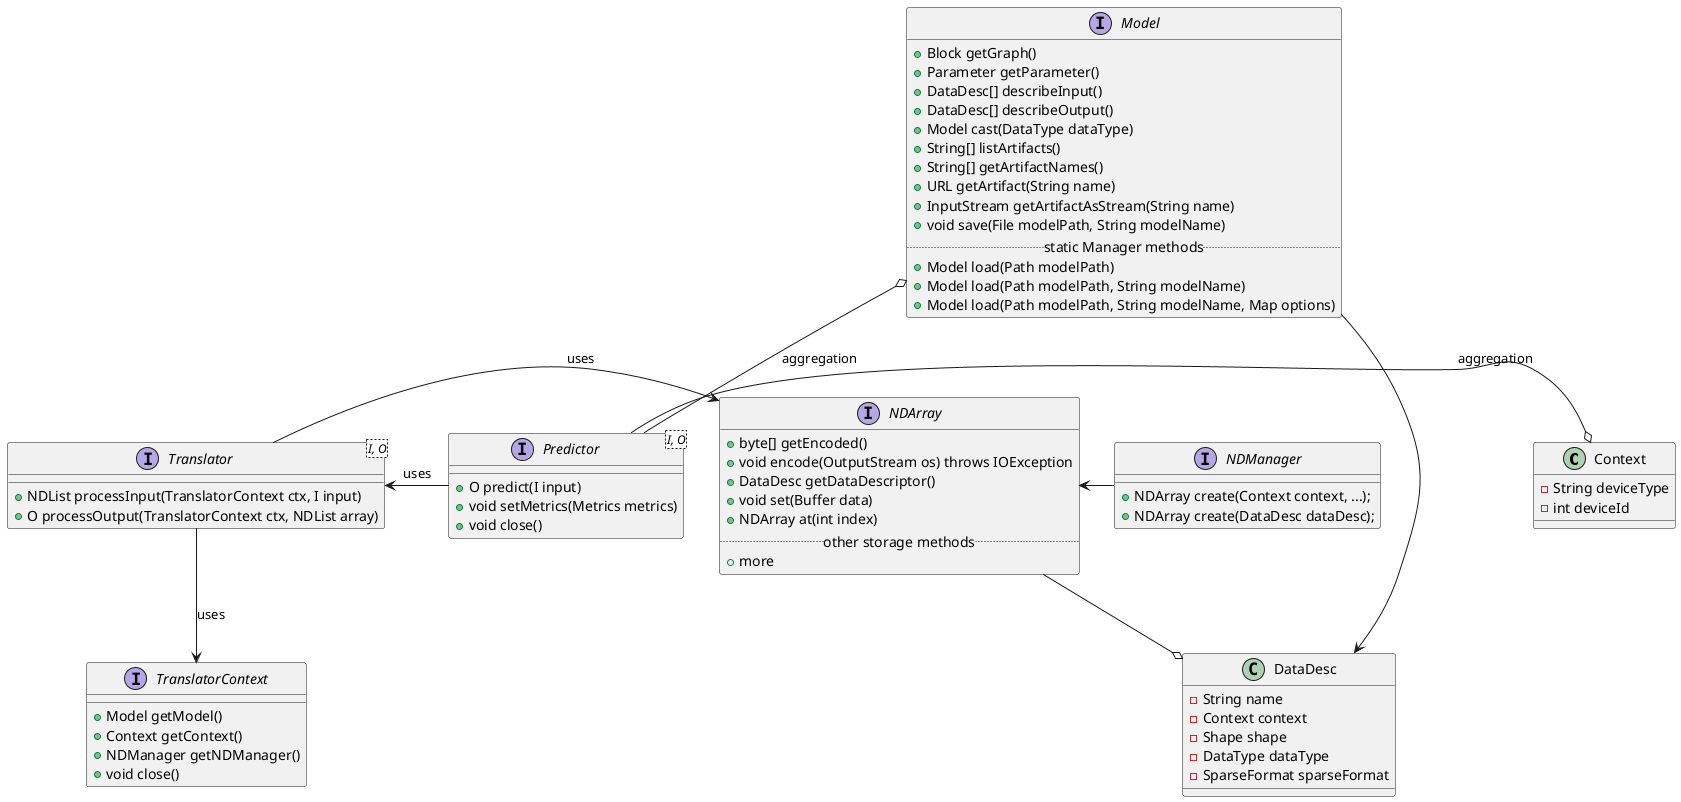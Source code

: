 @startuml
class Context {
	-String deviceType
	-int deviceId
}

class DataDesc {
	-String name
	-Context context
	-Shape shape
	-DataType dataType
	-SparseFormat sparseFormat
}

interface Model {
    +Block getGraph()
    +Parameter getParameter()
    +DataDesc[] describeInput()
    +DataDesc[] describeOutput()
    +Model cast(DataType dataType)
    +String[] listArtifacts()
    +String[] getArtifactNames()
    +URL getArtifact(String name)
    +InputStream getArtifactAsStream(String name)
    +void save(File modelPath, String modelName)
	.. static Manager methods ..
    +Model load(Path modelPath)
    +Model load(Path modelPath, String modelName)
    +Model load(Path modelPath, String modelName, Map options)
}

interface Translator<I, O> {
    +NDList processInput(TranslatorContext ctx, I input)
    +O processOutput(TranslatorContext ctx, NDList array)
}

interface Predictor<I, O> {
    +O predict(I input)
    +void setMetrics(Metrics metrics)
    +void close()
}

interface TranslatorContext {
    +Model getModel()
    +Context getContext()
    +NDManager getNDManager()
    +void close()
}

interface NDManager {
    +NDArray create(Context context, ...);
    +NDArray create(DataDesc dataDesc);
}

interface NDArray {
    +byte[] getEncoded()
    +void encode(OutputStream os) throws IOException
    +DataDesc getDataDescriptor()
    +void set(Buffer data)
    +NDArray at(int index)
	.. other storage methods ..
    +more
}

Model -right-> DataDesc
Model o-down- Predictor : aggregation
Predictor -right-o Context : aggregation
Predictor -right-> Translator : uses
Translator -right-> NDArray : uses
Translator --> TranslatorContext : uses
NDManager -left-> NDArray
NDArray -down-o DataDesc

@enduml
